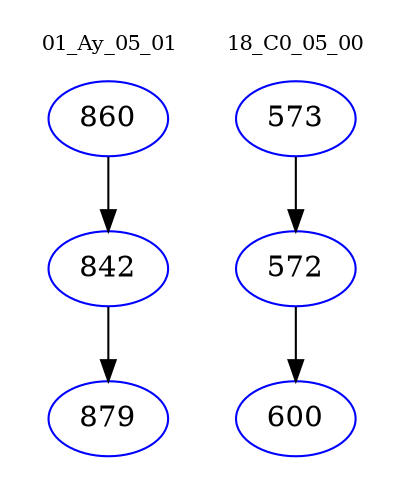 digraph{
subgraph cluster_0 {
color = white
label = "01_Ay_05_01";
fontsize=10;
T0_860 [label="860", color="blue"]
T0_860 -> T0_842 [color="black"]
T0_842 [label="842", color="blue"]
T0_842 -> T0_879 [color="black"]
T0_879 [label="879", color="blue"]
}
subgraph cluster_1 {
color = white
label = "18_C0_05_00";
fontsize=10;
T1_573 [label="573", color="blue"]
T1_573 -> T1_572 [color="black"]
T1_572 [label="572", color="blue"]
T1_572 -> T1_600 [color="black"]
T1_600 [label="600", color="blue"]
}
}
